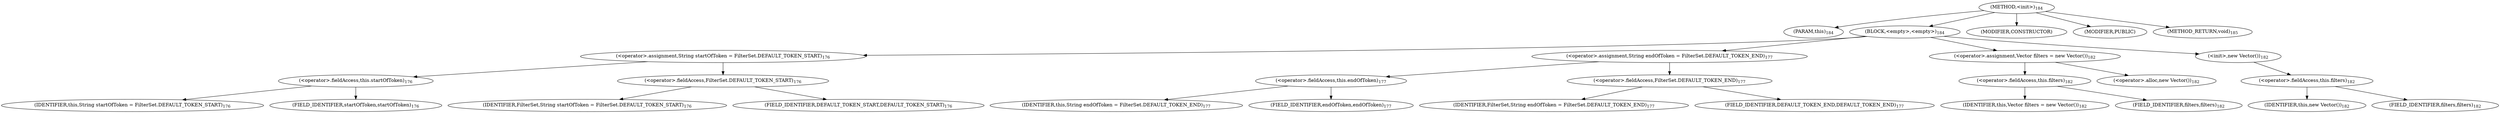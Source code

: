digraph "&lt;init&gt;" {  
"215" [label = <(METHOD,&lt;init&gt;)<SUB>184</SUB>> ]
"216" [label = <(PARAM,this)<SUB>184</SUB>> ]
"217" [label = <(BLOCK,&lt;empty&gt;,&lt;empty&gt;)<SUB>184</SUB>> ]
"218" [label = <(&lt;operator&gt;.assignment,String startOfToken = FilterSet.DEFAULT_TOKEN_START)<SUB>176</SUB>> ]
"219" [label = <(&lt;operator&gt;.fieldAccess,this.startOfToken)<SUB>176</SUB>> ]
"220" [label = <(IDENTIFIER,this,String startOfToken = FilterSet.DEFAULT_TOKEN_START)<SUB>176</SUB>> ]
"221" [label = <(FIELD_IDENTIFIER,startOfToken,startOfToken)<SUB>176</SUB>> ]
"222" [label = <(&lt;operator&gt;.fieldAccess,FilterSet.DEFAULT_TOKEN_START)<SUB>176</SUB>> ]
"223" [label = <(IDENTIFIER,FilterSet,String startOfToken = FilterSet.DEFAULT_TOKEN_START)<SUB>176</SUB>> ]
"224" [label = <(FIELD_IDENTIFIER,DEFAULT_TOKEN_START,DEFAULT_TOKEN_START)<SUB>176</SUB>> ]
"225" [label = <(&lt;operator&gt;.assignment,String endOfToken = FilterSet.DEFAULT_TOKEN_END)<SUB>177</SUB>> ]
"226" [label = <(&lt;operator&gt;.fieldAccess,this.endOfToken)<SUB>177</SUB>> ]
"227" [label = <(IDENTIFIER,this,String endOfToken = FilterSet.DEFAULT_TOKEN_END)<SUB>177</SUB>> ]
"228" [label = <(FIELD_IDENTIFIER,endOfToken,endOfToken)<SUB>177</SUB>> ]
"229" [label = <(&lt;operator&gt;.fieldAccess,FilterSet.DEFAULT_TOKEN_END)<SUB>177</SUB>> ]
"230" [label = <(IDENTIFIER,FilterSet,String endOfToken = FilterSet.DEFAULT_TOKEN_END)<SUB>177</SUB>> ]
"231" [label = <(FIELD_IDENTIFIER,DEFAULT_TOKEN_END,DEFAULT_TOKEN_END)<SUB>177</SUB>> ]
"232" [label = <(&lt;operator&gt;.assignment,Vector filters = new Vector())<SUB>182</SUB>> ]
"233" [label = <(&lt;operator&gt;.fieldAccess,this.filters)<SUB>182</SUB>> ]
"234" [label = <(IDENTIFIER,this,Vector filters = new Vector())<SUB>182</SUB>> ]
"235" [label = <(FIELD_IDENTIFIER,filters,filters)<SUB>182</SUB>> ]
"236" [label = <(&lt;operator&gt;.alloc,new Vector())<SUB>182</SUB>> ]
"237" [label = <(&lt;init&gt;,new Vector())<SUB>182</SUB>> ]
"238" [label = <(&lt;operator&gt;.fieldAccess,this.filters)<SUB>182</SUB>> ]
"239" [label = <(IDENTIFIER,this,new Vector())<SUB>182</SUB>> ]
"240" [label = <(FIELD_IDENTIFIER,filters,filters)<SUB>182</SUB>> ]
"241" [label = <(MODIFIER,CONSTRUCTOR)> ]
"242" [label = <(MODIFIER,PUBLIC)> ]
"243" [label = <(METHOD_RETURN,void)<SUB>185</SUB>> ]
  "215" -> "216" 
  "215" -> "217" 
  "215" -> "241" 
  "215" -> "242" 
  "215" -> "243" 
  "217" -> "218" 
  "217" -> "225" 
  "217" -> "232" 
  "217" -> "237" 
  "218" -> "219" 
  "218" -> "222" 
  "219" -> "220" 
  "219" -> "221" 
  "222" -> "223" 
  "222" -> "224" 
  "225" -> "226" 
  "225" -> "229" 
  "226" -> "227" 
  "226" -> "228" 
  "229" -> "230" 
  "229" -> "231" 
  "232" -> "233" 
  "232" -> "236" 
  "233" -> "234" 
  "233" -> "235" 
  "237" -> "238" 
  "238" -> "239" 
  "238" -> "240" 
}
